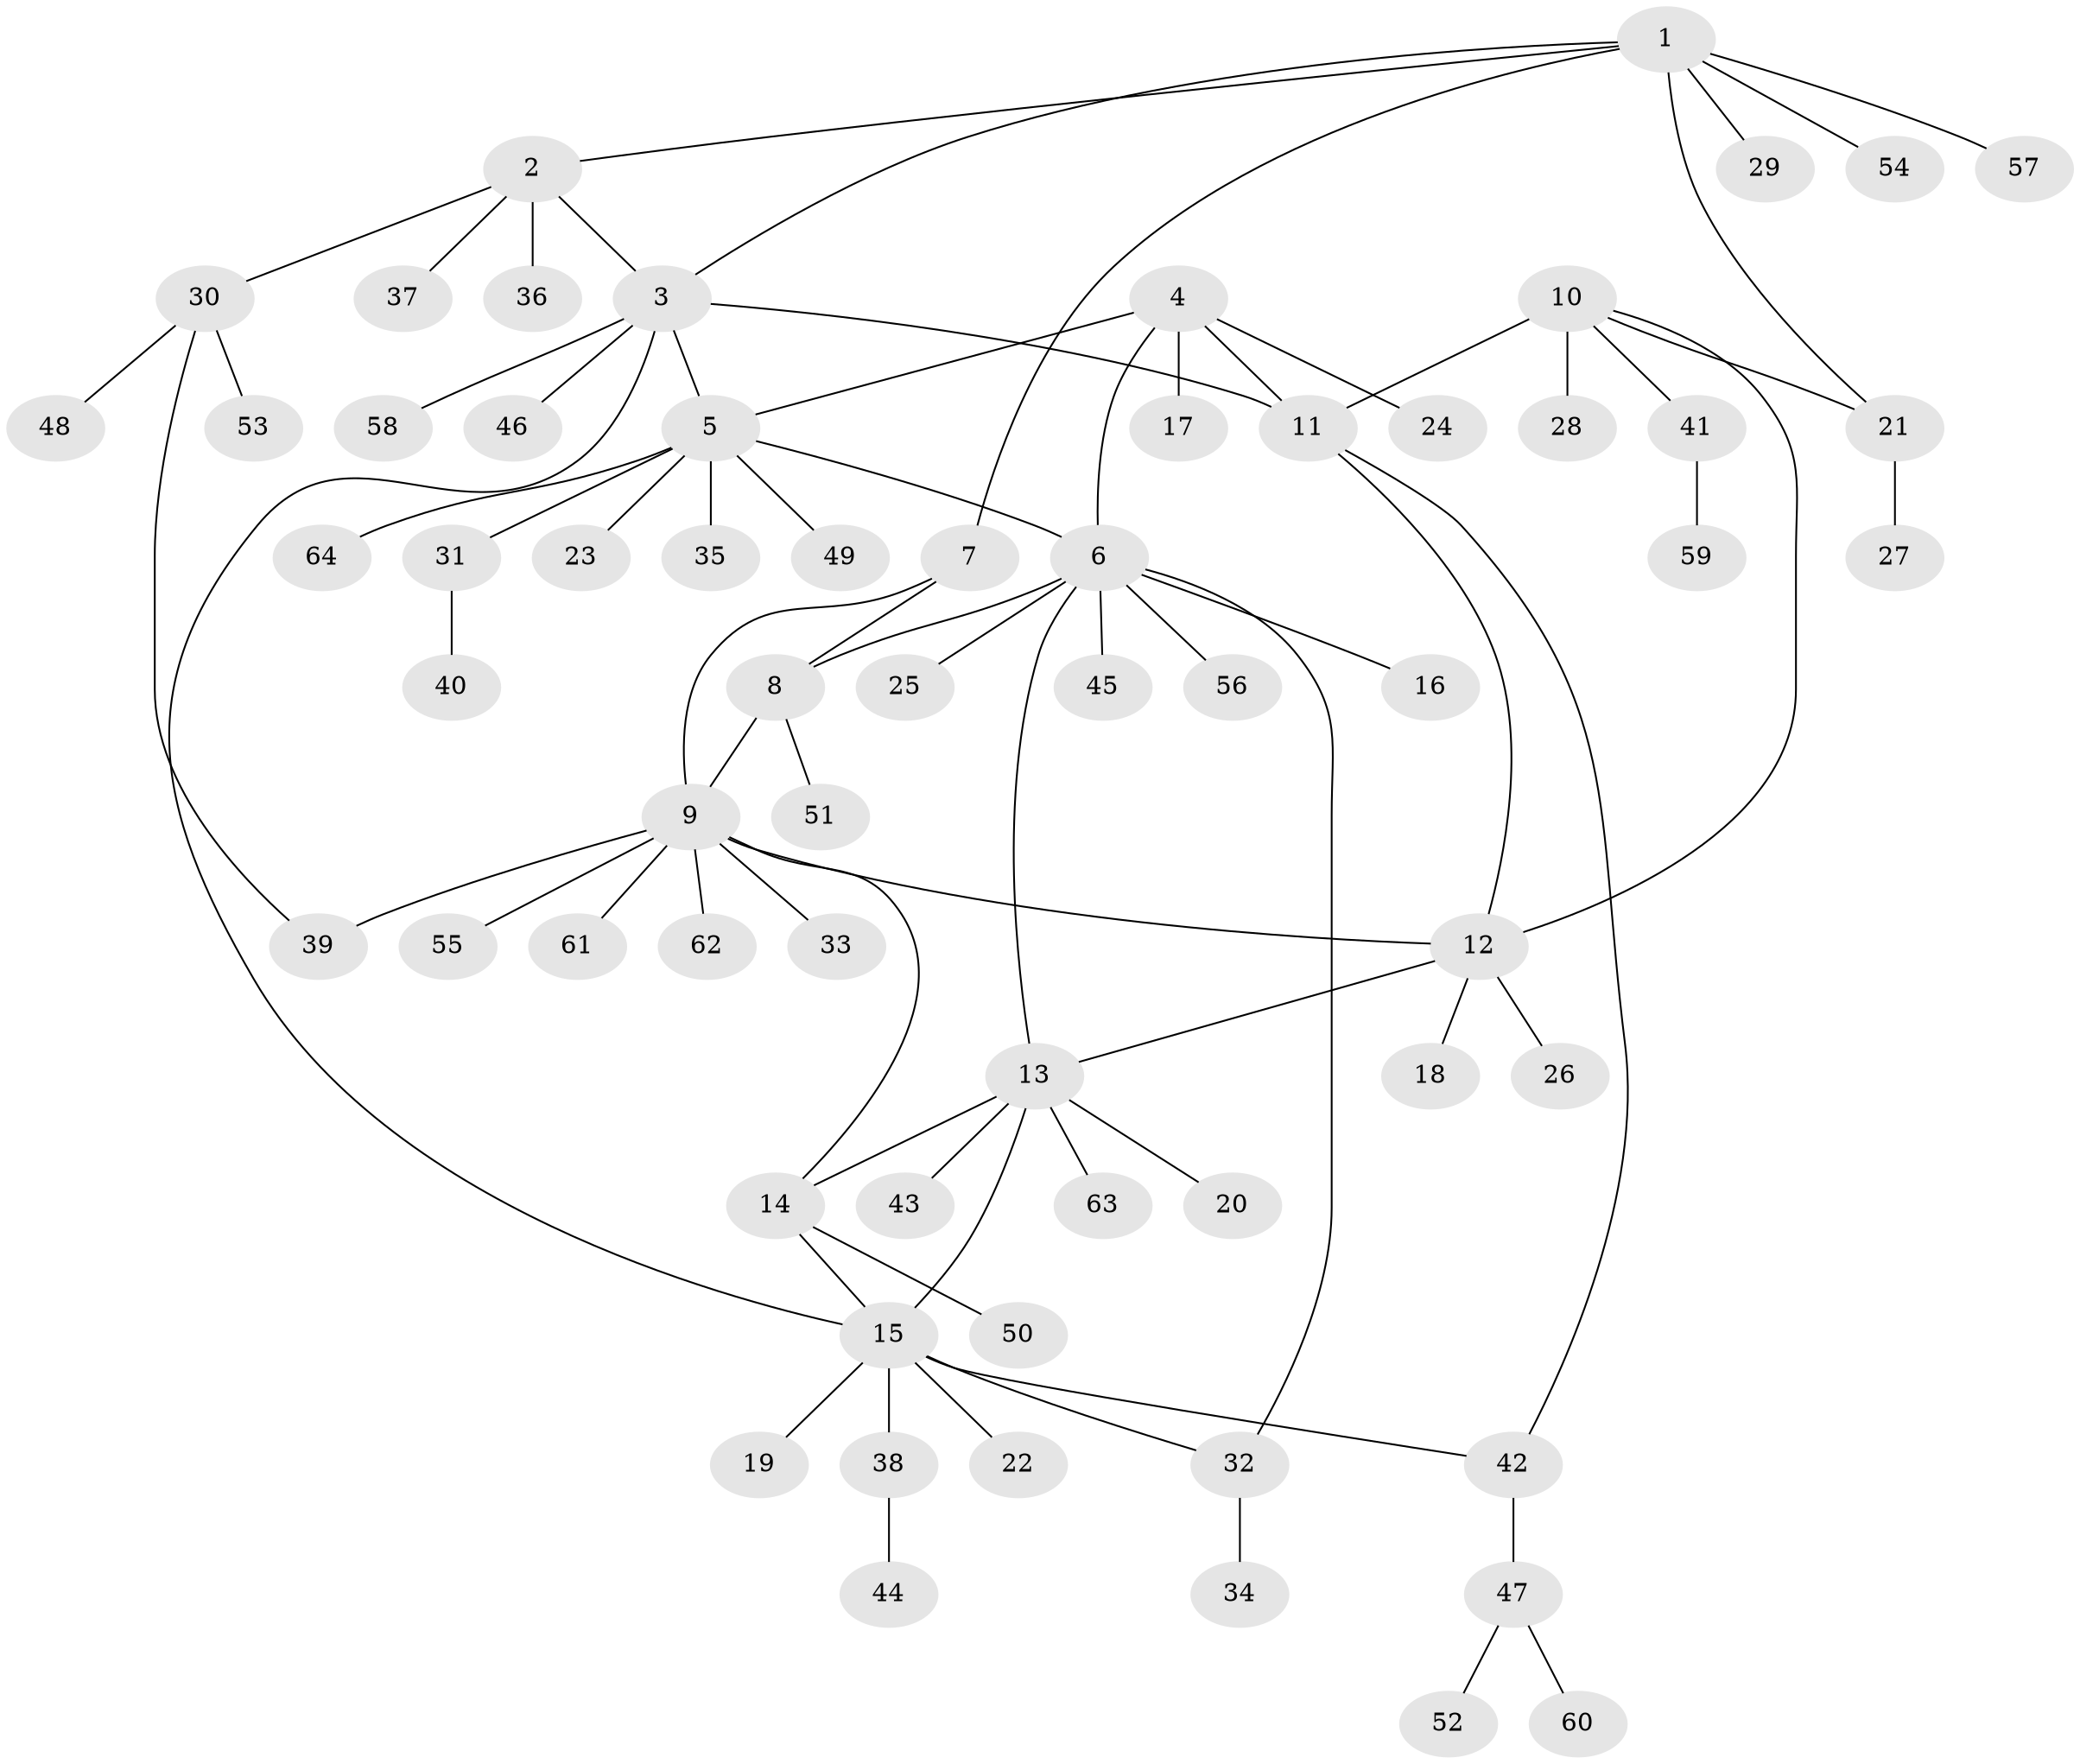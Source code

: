 // Generated by graph-tools (version 1.1) at 2025/50/03/09/25 03:50:34]
// undirected, 64 vertices, 78 edges
graph export_dot {
graph [start="1"]
  node [color=gray90,style=filled];
  1;
  2;
  3;
  4;
  5;
  6;
  7;
  8;
  9;
  10;
  11;
  12;
  13;
  14;
  15;
  16;
  17;
  18;
  19;
  20;
  21;
  22;
  23;
  24;
  25;
  26;
  27;
  28;
  29;
  30;
  31;
  32;
  33;
  34;
  35;
  36;
  37;
  38;
  39;
  40;
  41;
  42;
  43;
  44;
  45;
  46;
  47;
  48;
  49;
  50;
  51;
  52;
  53;
  54;
  55;
  56;
  57;
  58;
  59;
  60;
  61;
  62;
  63;
  64;
  1 -- 2;
  1 -- 3;
  1 -- 7;
  1 -- 21;
  1 -- 29;
  1 -- 54;
  1 -- 57;
  2 -- 3;
  2 -- 30;
  2 -- 36;
  2 -- 37;
  3 -- 5;
  3 -- 11;
  3 -- 15;
  3 -- 46;
  3 -- 58;
  4 -- 5;
  4 -- 6;
  4 -- 11;
  4 -- 17;
  4 -- 24;
  5 -- 6;
  5 -- 23;
  5 -- 31;
  5 -- 35;
  5 -- 49;
  5 -- 64;
  6 -- 8;
  6 -- 13;
  6 -- 16;
  6 -- 25;
  6 -- 32;
  6 -- 45;
  6 -- 56;
  7 -- 8;
  7 -- 9;
  8 -- 9;
  8 -- 51;
  9 -- 12;
  9 -- 14;
  9 -- 33;
  9 -- 39;
  9 -- 55;
  9 -- 61;
  9 -- 62;
  10 -- 11;
  10 -- 12;
  10 -- 21;
  10 -- 28;
  10 -- 41;
  11 -- 12;
  11 -- 42;
  12 -- 13;
  12 -- 18;
  12 -- 26;
  13 -- 14;
  13 -- 15;
  13 -- 20;
  13 -- 43;
  13 -- 63;
  14 -- 15;
  14 -- 50;
  15 -- 19;
  15 -- 22;
  15 -- 32;
  15 -- 38;
  15 -- 42;
  21 -- 27;
  30 -- 39;
  30 -- 48;
  30 -- 53;
  31 -- 40;
  32 -- 34;
  38 -- 44;
  41 -- 59;
  42 -- 47;
  47 -- 52;
  47 -- 60;
}
